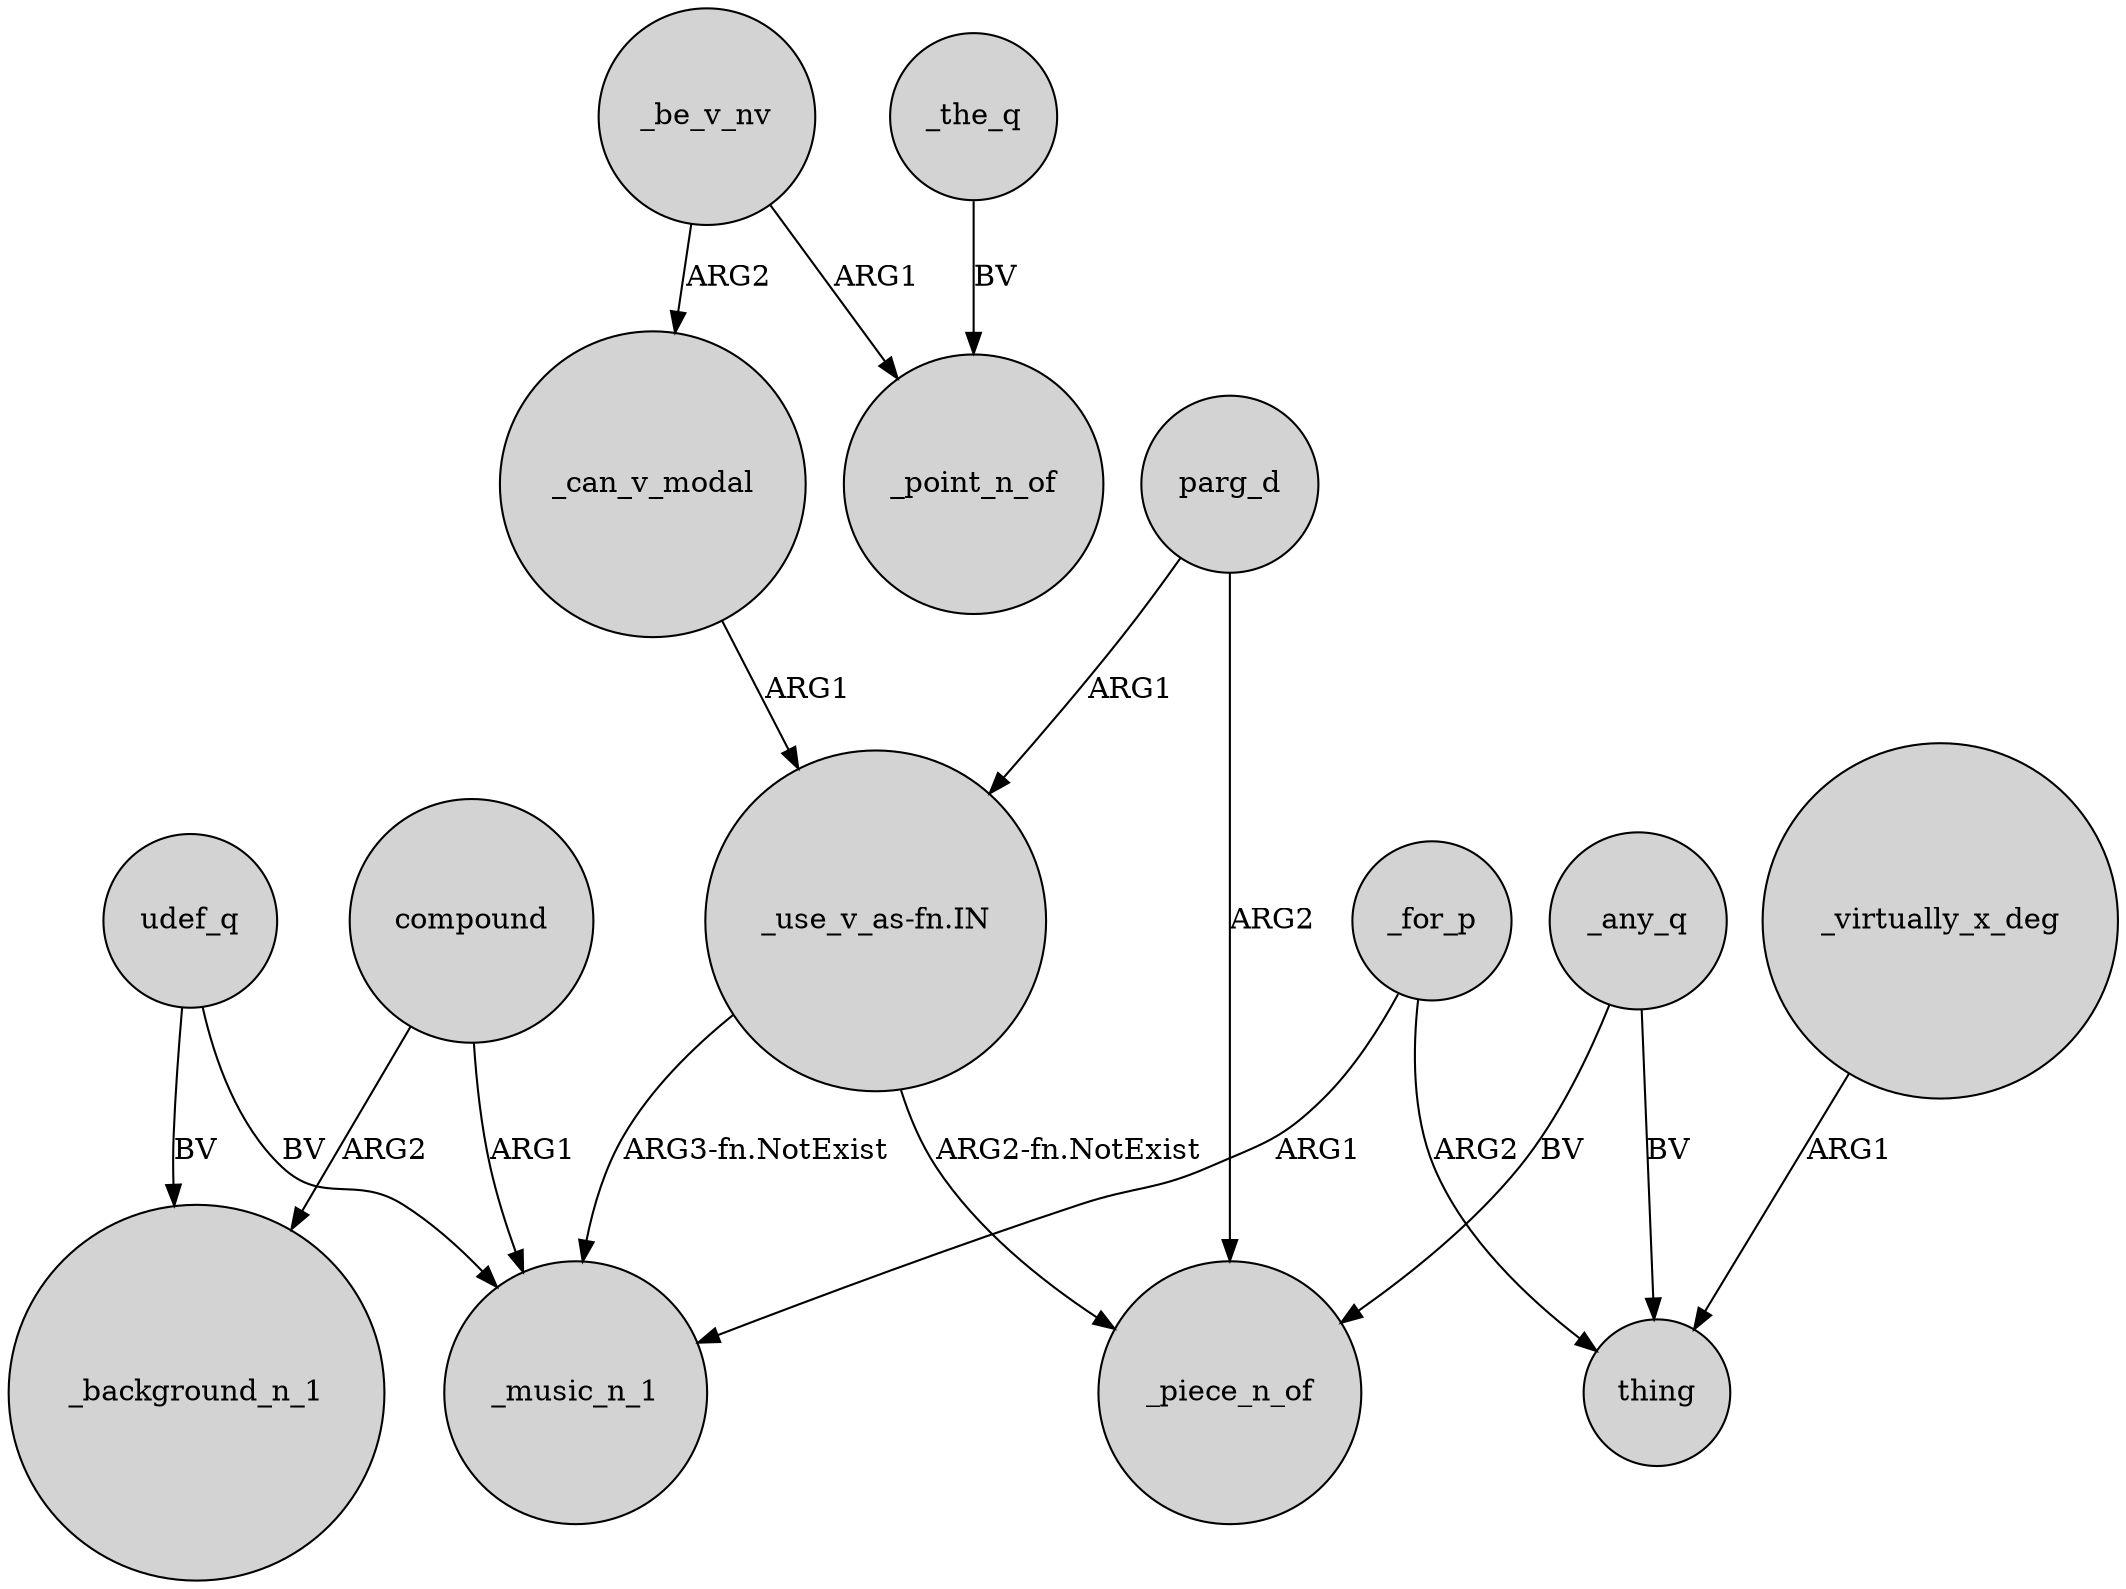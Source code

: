 digraph {
	node [shape=circle style=filled]
	parg_d -> _piece_n_of [label=ARG2]
	_be_v_nv -> _can_v_modal [label=ARG2]
	"_use_v_as-fn.IN" -> _piece_n_of [label="ARG2-fn.NotExist"]
	udef_q -> _background_n_1 [label=BV]
	_for_p -> _music_n_1 [label=ARG1]
	_the_q -> _point_n_of [label=BV]
	_be_v_nv -> _point_n_of [label=ARG1]
	udef_q -> _music_n_1 [label=BV]
	_any_q -> _piece_n_of [label=BV]
	_for_p -> thing [label=ARG2]
	_virtually_x_deg -> thing [label=ARG1]
	"_use_v_as-fn.IN" -> _music_n_1 [label="ARG3-fn.NotExist"]
	compound -> _music_n_1 [label=ARG1]
	compound -> _background_n_1 [label=ARG2]
	_any_q -> thing [label=BV]
	_can_v_modal -> "_use_v_as-fn.IN" [label=ARG1]
	parg_d -> "_use_v_as-fn.IN" [label=ARG1]
}
